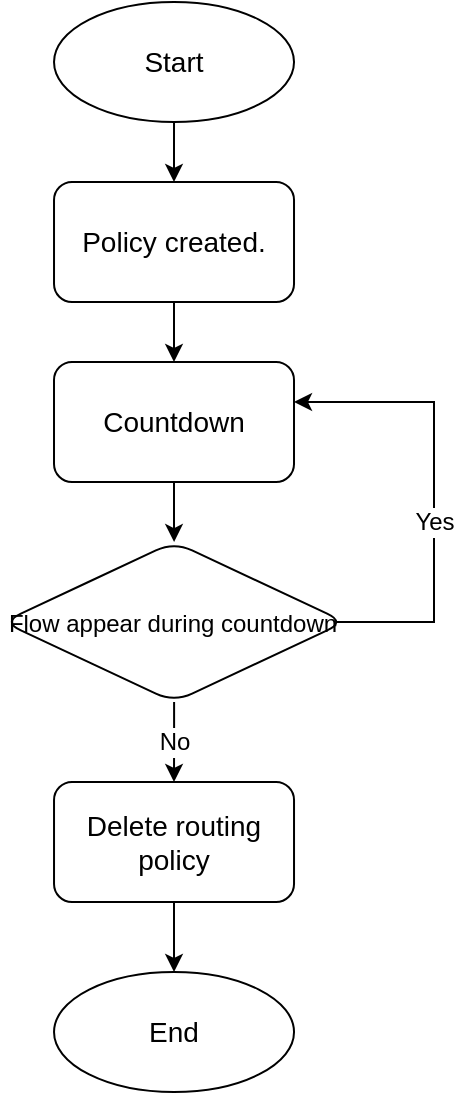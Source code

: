 <mxfile version="17.1.3" type="device"><diagram id="C5RBs43oDa-KdzZeNtuy" name="Page-1"><mxGraphModel dx="1038" dy="539" grid="1" gridSize="10" guides="1" tooltips="1" connect="1" arrows="1" fold="1" page="1" pageScale="1" pageWidth="827" pageHeight="1169" math="0" shadow="0"><root><mxCell id="WIyWlLk6GJQsqaUBKTNV-0"/><mxCell id="WIyWlLk6GJQsqaUBKTNV-1" parent="WIyWlLk6GJQsqaUBKTNV-0"/><mxCell id="5T_ITHSKqXcCW87butar-30" value="" style="edgeStyle=orthogonalEdgeStyle;rounded=0;orthogonalLoop=1;jettySize=auto;html=1;fontSize=12;" edge="1" parent="WIyWlLk6GJQsqaUBKTNV-1" source="5T_ITHSKqXcCW87butar-0" target="5T_ITHSKqXcCW87butar-29"><mxGeometry relative="1" as="geometry"/></mxCell><mxCell id="5T_ITHSKqXcCW87butar-0" value="Start" style="ellipse;whiteSpace=wrap;html=1;fontSize=14;rounded=1;" vertex="1" parent="WIyWlLk6GJQsqaUBKTNV-1"><mxGeometry x="240.01" y="40" width="120" height="60" as="geometry"/></mxCell><mxCell id="5T_ITHSKqXcCW87butar-21" value="Yes" style="edgeStyle=orthogonalEdgeStyle;rounded=0;orthogonalLoop=1;jettySize=auto;html=1;fontSize=12;exitX=0.971;exitY=0.526;exitDx=0;exitDy=0;exitPerimeter=0;" edge="1" parent="WIyWlLk6GJQsqaUBKTNV-1" source="5T_ITHSKqXcCW87butar-13" target="5T_ITHSKqXcCW87butar-20"><mxGeometry x="-0.124" relative="1" as="geometry"><Array as="points"><mxPoint x="381" y="350"/><mxPoint x="430" y="350"/><mxPoint x="430" y="240"/></Array><mxPoint as="offset"/></mxGeometry></mxCell><mxCell id="5T_ITHSKqXcCW87butar-27" value="No" style="edgeStyle=orthogonalEdgeStyle;rounded=0;orthogonalLoop=1;jettySize=auto;html=1;fontSize=12;" edge="1" parent="WIyWlLk6GJQsqaUBKTNV-1" source="5T_ITHSKqXcCW87butar-13" target="5T_ITHSKqXcCW87butar-26"><mxGeometry relative="1" as="geometry"/></mxCell><mxCell id="5T_ITHSKqXcCW87butar-13" value="&lt;font style=&quot;font-size: 12px&quot;&gt;Flow appear during countdown&lt;/font&gt;" style="rhombus;whiteSpace=wrap;html=1;fontSize=14;rounded=1;" vertex="1" parent="WIyWlLk6GJQsqaUBKTNV-1"><mxGeometry x="214.38" y="310" width="171.25" height="80" as="geometry"/></mxCell><mxCell id="5T_ITHSKqXcCW87butar-24" value="" style="edgeStyle=orthogonalEdgeStyle;rounded=0;orthogonalLoop=1;jettySize=auto;html=1;fontSize=12;" edge="1" parent="WIyWlLk6GJQsqaUBKTNV-1" source="5T_ITHSKqXcCW87butar-20" target="5T_ITHSKqXcCW87butar-13"><mxGeometry relative="1" as="geometry"/></mxCell><mxCell id="5T_ITHSKqXcCW87butar-20" value="Countdown" style="whiteSpace=wrap;html=1;fontSize=14;rounded=1;" vertex="1" parent="WIyWlLk6GJQsqaUBKTNV-1"><mxGeometry x="240.005" y="220" width="120" height="60" as="geometry"/></mxCell><mxCell id="5T_ITHSKqXcCW87butar-33" value="" style="edgeStyle=orthogonalEdgeStyle;rounded=0;orthogonalLoop=1;jettySize=auto;html=1;fontSize=12;" edge="1" parent="WIyWlLk6GJQsqaUBKTNV-1" source="5T_ITHSKqXcCW87butar-26" target="5T_ITHSKqXcCW87butar-32"><mxGeometry relative="1" as="geometry"/></mxCell><mxCell id="5T_ITHSKqXcCW87butar-26" value="Delete routing policy" style="whiteSpace=wrap;html=1;fontSize=14;rounded=1;" vertex="1" parent="WIyWlLk6GJQsqaUBKTNV-1"><mxGeometry x="240.015" y="430" width="120" height="60" as="geometry"/></mxCell><mxCell id="5T_ITHSKqXcCW87butar-31" value="" style="edgeStyle=orthogonalEdgeStyle;rounded=0;orthogonalLoop=1;jettySize=auto;html=1;fontSize=12;" edge="1" parent="WIyWlLk6GJQsqaUBKTNV-1" source="5T_ITHSKqXcCW87butar-29" target="5T_ITHSKqXcCW87butar-20"><mxGeometry relative="1" as="geometry"/></mxCell><mxCell id="5T_ITHSKqXcCW87butar-29" value="Policy created." style="whiteSpace=wrap;html=1;fontSize=14;rounded=1;" vertex="1" parent="WIyWlLk6GJQsqaUBKTNV-1"><mxGeometry x="240.01" y="130" width="120" height="60" as="geometry"/></mxCell><mxCell id="5T_ITHSKqXcCW87butar-32" value="End" style="ellipse;whiteSpace=wrap;html=1;fontSize=14;rounded=1;" vertex="1" parent="WIyWlLk6GJQsqaUBKTNV-1"><mxGeometry x="240.015" y="525" width="120" height="60" as="geometry"/></mxCell></root></mxGraphModel></diagram></mxfile>